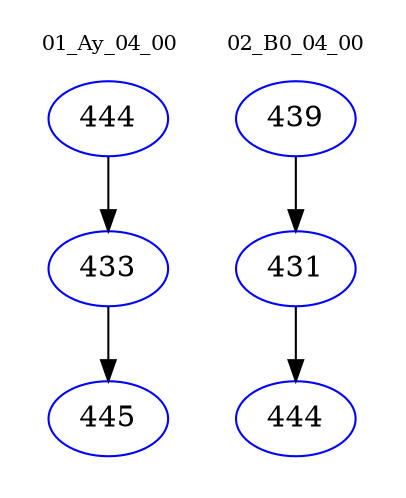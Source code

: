 digraph{
subgraph cluster_0 {
color = white
label = "01_Ay_04_00";
fontsize=10;
T0_444 [label="444", color="blue"]
T0_444 -> T0_433 [color="black"]
T0_433 [label="433", color="blue"]
T0_433 -> T0_445 [color="black"]
T0_445 [label="445", color="blue"]
}
subgraph cluster_1 {
color = white
label = "02_B0_04_00";
fontsize=10;
T1_439 [label="439", color="blue"]
T1_439 -> T1_431 [color="black"]
T1_431 [label="431", color="blue"]
T1_431 -> T1_444 [color="black"]
T1_444 [label="444", color="blue"]
}
}
